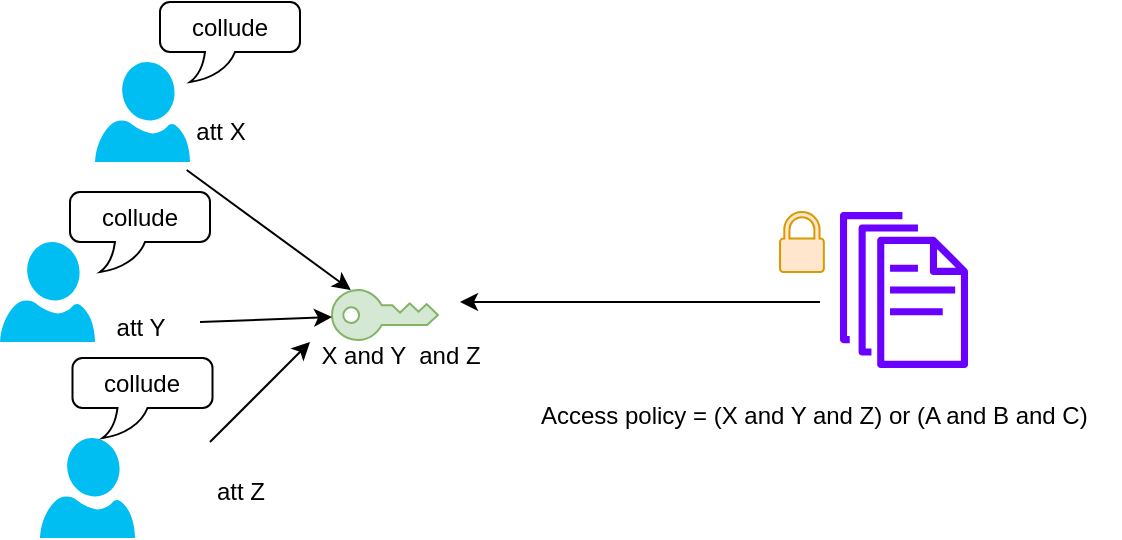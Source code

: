<mxfile version="24.8.4">
  <diagram name="Page-1" id="tZQLknMaPcjguIIjqgyP">
    <mxGraphModel dx="956" dy="551" grid="1" gridSize="10" guides="1" tooltips="1" connect="1" arrows="1" fold="1" page="1" pageScale="1" pageWidth="827" pageHeight="1169" math="0" shadow="0">
      <root>
        <mxCell id="0" />
        <mxCell id="1" parent="0" />
        <mxCell id="DboaTYH2uHODqQAO1uhh-1" value="" style="verticalLabelPosition=bottom;html=1;verticalAlign=top;align=center;strokeColor=none;fillColor=#00BEF2;shape=mxgraph.azure.user;" vertex="1" parent="1">
          <mxGeometry x="227.5" y="310" width="47.5" height="50" as="geometry" />
        </mxCell>
        <mxCell id="DboaTYH2uHODqQAO1uhh-2" value="" style="verticalLabelPosition=bottom;html=1;verticalAlign=top;align=center;strokeColor=none;fillColor=#00BEF2;shape=mxgraph.azure.user;" vertex="1" parent="1">
          <mxGeometry x="180" y="400" width="47.5" height="50" as="geometry" />
        </mxCell>
        <mxCell id="DboaTYH2uHODqQAO1uhh-3" value="" style="verticalLabelPosition=bottom;html=1;verticalAlign=top;align=center;strokeColor=none;fillColor=#00BEF2;shape=mxgraph.azure.user;" vertex="1" parent="1">
          <mxGeometry x="200" y="498" width="47.5" height="50" as="geometry" />
        </mxCell>
        <mxCell id="DboaTYH2uHODqQAO1uhh-5" value="" style="sketch=0;outlineConnect=0;fillColor=#6a00ff;strokeColor=#3700CC;dashed=0;verticalLabelPosition=bottom;verticalAlign=top;align=center;html=1;fontSize=12;fontStyle=0;aspect=fixed;pointerEvents=1;shape=mxgraph.aws4.documents;fontColor=#ffffff;" vertex="1" parent="1">
          <mxGeometry x="600" y="385" width="64" height="78" as="geometry" />
        </mxCell>
        <mxCell id="DboaTYH2uHODqQAO1uhh-7" value="Access policy = (X and Y and Z) or (A and B and C) &amp;nbsp;" style="text;html=1;align=center;verticalAlign=middle;resizable=0;points=[];autosize=1;strokeColor=none;fillColor=none;" vertex="1" parent="1">
          <mxGeometry x="440" y="472" width="300" height="30" as="geometry" />
        </mxCell>
        <mxCell id="DboaTYH2uHODqQAO1uhh-8" value="att X" style="text;html=1;align=center;verticalAlign=middle;resizable=0;points=[];autosize=1;strokeColor=none;fillColor=none;" vertex="1" parent="1">
          <mxGeometry x="265" y="330" width="50" height="30" as="geometry" />
        </mxCell>
        <mxCell id="DboaTYH2uHODqQAO1uhh-9" value="att Y" style="text;html=1;align=center;verticalAlign=middle;resizable=0;points=[];autosize=1;strokeColor=none;fillColor=none;" vertex="1" parent="1">
          <mxGeometry x="225" y="428" width="50" height="30" as="geometry" />
        </mxCell>
        <mxCell id="DboaTYH2uHODqQAO1uhh-10" value="att Z" style="text;html=1;align=center;verticalAlign=middle;resizable=0;points=[];autosize=1;strokeColor=none;fillColor=none;" vertex="1" parent="1">
          <mxGeometry x="275" y="510" width="50" height="30" as="geometry" />
        </mxCell>
        <mxCell id="DboaTYH2uHODqQAO1uhh-12" value="" style="sketch=0;pointerEvents=1;shadow=0;dashed=0;html=1;strokeColor=#d79b00;labelPosition=center;verticalLabelPosition=bottom;verticalAlign=top;outlineConnect=0;align=center;shape=mxgraph.office.security.lock_protected;fillColor=#ffe6cc;" vertex="1" parent="1">
          <mxGeometry x="570" y="385" width="21.92" height="30" as="geometry" />
        </mxCell>
        <mxCell id="DboaTYH2uHODqQAO1uhh-13" value="" style="sketch=0;pointerEvents=1;shadow=0;dashed=0;html=1;strokeColor=#82b366;labelPosition=center;verticalLabelPosition=bottom;verticalAlign=top;outlineConnect=0;align=center;shape=mxgraph.office.security.key_permissions;fillColor=#d5e8d4;rotation=-90;" vertex="1" parent="1">
          <mxGeometry x="360" y="410" width="25" height="53" as="geometry" />
        </mxCell>
        <mxCell id="DboaTYH2uHODqQAO1uhh-14" value="" style="endArrow=classic;html=1;rounded=0;exitX=0.167;exitY=1.133;exitDx=0;exitDy=0;exitPerimeter=0;" edge="1" parent="1" source="DboaTYH2uHODqQAO1uhh-8" target="DboaTYH2uHODqQAO1uhh-13">
          <mxGeometry width="50" height="50" relative="1" as="geometry">
            <mxPoint x="370" y="450" as="sourcePoint" />
            <mxPoint x="420" y="400" as="targetPoint" />
          </mxGeometry>
        </mxCell>
        <mxCell id="DboaTYH2uHODqQAO1uhh-15" value="" style="endArrow=classic;html=1;rounded=0;" edge="1" parent="1" target="DboaTYH2uHODqQAO1uhh-13">
          <mxGeometry width="50" height="50" relative="1" as="geometry">
            <mxPoint x="280" y="440" as="sourcePoint" />
            <mxPoint x="346" y="424" as="targetPoint" />
          </mxGeometry>
        </mxCell>
        <mxCell id="DboaTYH2uHODqQAO1uhh-16" value="" style="endArrow=classic;html=1;rounded=0;" edge="1" parent="1">
          <mxGeometry width="50" height="50" relative="1" as="geometry">
            <mxPoint x="285" y="500" as="sourcePoint" />
            <mxPoint x="335" y="450" as="targetPoint" />
          </mxGeometry>
        </mxCell>
        <mxCell id="DboaTYH2uHODqQAO1uhh-17" value="X and Y &amp;nbsp;and Z" style="text;html=1;align=center;verticalAlign=middle;resizable=0;points=[];autosize=1;strokeColor=none;fillColor=none;" vertex="1" parent="1">
          <mxGeometry x="330" y="442" width="100" height="30" as="geometry" />
        </mxCell>
        <mxCell id="DboaTYH2uHODqQAO1uhh-19" value="" style="endArrow=classic;html=1;rounded=0;" edge="1" parent="1">
          <mxGeometry width="50" height="50" relative="1" as="geometry">
            <mxPoint x="590" y="430" as="sourcePoint" />
            <mxPoint x="410" y="430" as="targetPoint" />
          </mxGeometry>
        </mxCell>
        <mxCell id="DboaTYH2uHODqQAO1uhh-21" value="collude" style="whiteSpace=wrap;html=1;shape=mxgraph.basic.roundRectCallout;dx=30;dy=15;size=5;boundedLbl=1;" vertex="1" parent="1">
          <mxGeometry x="260" y="280" width="70" height="40" as="geometry" />
        </mxCell>
        <mxCell id="DboaTYH2uHODqQAO1uhh-22" value="collude" style="whiteSpace=wrap;html=1;shape=mxgraph.basic.roundRectCallout;dx=30;dy=15;size=5;boundedLbl=1;" vertex="1" parent="1">
          <mxGeometry x="215" y="375" width="70" height="40" as="geometry" />
        </mxCell>
        <mxCell id="DboaTYH2uHODqQAO1uhh-23" value="collude" style="whiteSpace=wrap;html=1;shape=mxgraph.basic.roundRectCallout;dx=30;dy=15;size=5;boundedLbl=1;" vertex="1" parent="1">
          <mxGeometry x="216.25" y="458" width="70" height="40" as="geometry" />
        </mxCell>
      </root>
    </mxGraphModel>
  </diagram>
</mxfile>
